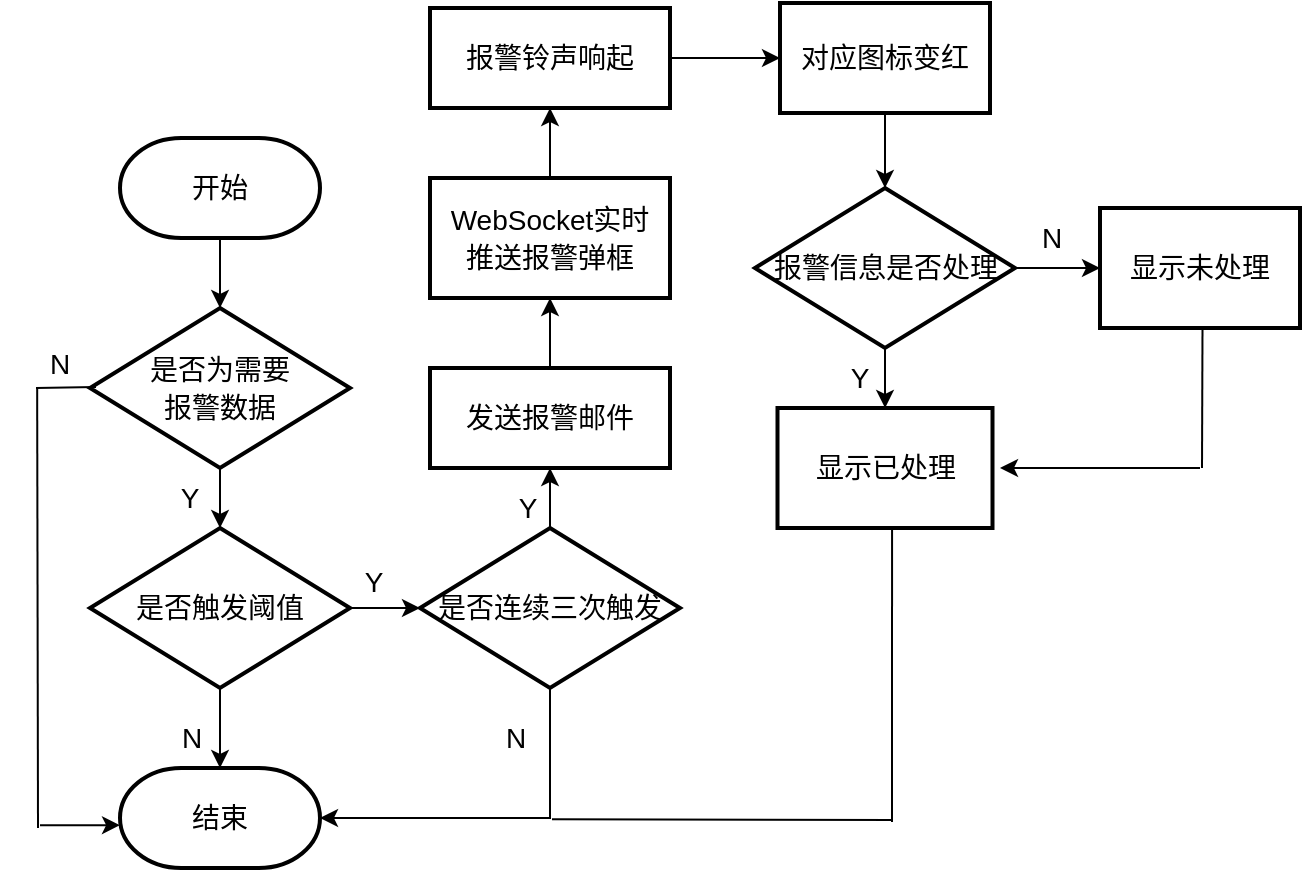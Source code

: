 <mxfile version="27.0.3">
  <diagram name="第 1 页" id="sS53NXLEoRzRVVWsUUTI">
    <mxGraphModel dx="1250" dy="688" grid="1" gridSize="10" guides="1" tooltips="1" connect="1" arrows="1" fold="1" page="1" pageScale="1" pageWidth="827" pageHeight="1169" math="0" shadow="0">
      <root>
        <mxCell id="0" />
        <mxCell id="1" parent="0" />
        <mxCell id="0e7CbPu21JDnjZyUHX5j-1" value="" style="edgeStyle=orthogonalEdgeStyle;rounded=0;orthogonalLoop=1;jettySize=auto;html=1;" edge="1" parent="1" source="_wLn5ls_Q7rBs55Hm41x-1" target="_wLn5ls_Q7rBs55Hm41x-4">
          <mxGeometry relative="1" as="geometry" />
        </mxCell>
        <mxCell id="_wLn5ls_Q7rBs55Hm41x-1" value="&lt;font style=&quot;font-size: 14px;&quot;&gt;开始&lt;/font&gt;" style="strokeWidth=2;html=1;shape=mxgraph.flowchart.terminator;whiteSpace=wrap;" parent="1" vertex="1">
          <mxGeometry x="180" y="335" width="100" height="50" as="geometry" />
        </mxCell>
        <mxCell id="_wLn5ls_Q7rBs55Hm41x-7" value="" style="edgeStyle=orthogonalEdgeStyle;rounded=0;orthogonalLoop=1;jettySize=auto;html=1;" parent="1" source="_wLn5ls_Q7rBs55Hm41x-4" target="_wLn5ls_Q7rBs55Hm41x-6" edge="1">
          <mxGeometry relative="1" as="geometry" />
        </mxCell>
        <mxCell id="_wLn5ls_Q7rBs55Hm41x-4" value="&lt;div style=&quot;line-height: 50%;&quot;&gt;&lt;p class=&quot;MsoNormal&quot;&gt;&lt;font style=&quot;font-size: 14px; line-height: 50%;&quot;&gt;是否为需要&lt;/font&gt;&lt;/p&gt;&lt;p class=&quot;MsoNormal&quot;&gt;&lt;font style=&quot;font-size: 14px; line-height: 50%;&quot;&gt;报警数据&lt;/font&gt;&lt;/p&gt;&lt;/div&gt;" style="rhombus;whiteSpace=wrap;html=1;strokeWidth=2;" parent="1" vertex="1">
          <mxGeometry x="165" y="420" width="130" height="80" as="geometry" />
        </mxCell>
        <mxCell id="_wLn5ls_Q7rBs55Hm41x-9" value="" style="edgeStyle=orthogonalEdgeStyle;rounded=0;orthogonalLoop=1;jettySize=auto;html=1;" parent="1" source="_wLn5ls_Q7rBs55Hm41x-6" target="_wLn5ls_Q7rBs55Hm41x-8" edge="1">
          <mxGeometry relative="1" as="geometry" />
        </mxCell>
        <mxCell id="_wLn5ls_Q7rBs55Hm41x-13" style="edgeStyle=orthogonalEdgeStyle;rounded=0;orthogonalLoop=1;jettySize=auto;html=1;" parent="1" source="_wLn5ls_Q7rBs55Hm41x-6" target="_wLn5ls_Q7rBs55Hm41x-12" edge="1">
          <mxGeometry relative="1" as="geometry" />
        </mxCell>
        <mxCell id="_wLn5ls_Q7rBs55Hm41x-6" value="&lt;p class=&quot;MsoNormal&quot;&gt;&lt;font face=&quot;Helvetica&quot; style=&quot;font-size: 14px;&quot;&gt;是否触发阈值&lt;/font&gt;&lt;/p&gt;" style="rhombus;whiteSpace=wrap;html=1;strokeWidth=2;" parent="1" vertex="1">
          <mxGeometry x="165" y="530" width="130" height="80" as="geometry" />
        </mxCell>
        <mxCell id="_wLn5ls_Q7rBs55Hm41x-23" value="" style="edgeStyle=orthogonalEdgeStyle;rounded=0;orthogonalLoop=1;jettySize=auto;html=1;" parent="1" source="_wLn5ls_Q7rBs55Hm41x-8" target="_wLn5ls_Q7rBs55Hm41x-22" edge="1">
          <mxGeometry relative="1" as="geometry" />
        </mxCell>
        <mxCell id="_wLn5ls_Q7rBs55Hm41x-8" value="&lt;p class=&quot;MsoNormal&quot;&gt;&lt;font style=&quot;font-size: 14px;&quot;&gt;是否连续三次触发&lt;/font&gt;&lt;/p&gt;" style="rhombus;whiteSpace=wrap;html=1;strokeWidth=2;" parent="1" vertex="1">
          <mxGeometry x="330" y="530" width="130" height="80" as="geometry" />
        </mxCell>
        <mxCell id="_wLn5ls_Q7rBs55Hm41x-12" value="&lt;font style=&quot;font-size: 14px;&quot;&gt;结束&lt;/font&gt;" style="strokeWidth=2;html=1;shape=mxgraph.flowchart.terminator;whiteSpace=wrap;" parent="1" vertex="1">
          <mxGeometry x="180" y="650" width="100" height="50" as="geometry" />
        </mxCell>
        <mxCell id="_wLn5ls_Q7rBs55Hm41x-14" style="edgeStyle=orthogonalEdgeStyle;rounded=0;orthogonalLoop=1;jettySize=auto;html=1;exitX=0.5;exitY=1;exitDx=0;exitDy=0;entryX=1;entryY=0.5;entryDx=0;entryDy=0;entryPerimeter=0;" parent="1" source="_wLn5ls_Q7rBs55Hm41x-8" target="_wLn5ls_Q7rBs55Hm41x-12" edge="1">
          <mxGeometry relative="1" as="geometry">
            <Array as="points">
              <mxPoint x="395" y="675" />
            </Array>
          </mxGeometry>
        </mxCell>
        <mxCell id="_wLn5ls_Q7rBs55Hm41x-19" value="" style="endArrow=none;html=1;rounded=0;" parent="1" edge="1">
          <mxGeometry width="50" height="50" relative="1" as="geometry">
            <mxPoint x="138" y="460" as="sourcePoint" />
            <mxPoint x="168" y="459.5" as="targetPoint" />
          </mxGeometry>
        </mxCell>
        <mxCell id="_wLn5ls_Q7rBs55Hm41x-20" value="" style="endArrow=none;html=1;rounded=0;" parent="1" edge="1">
          <mxGeometry width="50" height="50" relative="1" as="geometry">
            <mxPoint x="139" y="680" as="sourcePoint" />
            <mxPoint x="138.58" y="460" as="targetPoint" />
          </mxGeometry>
        </mxCell>
        <mxCell id="_wLn5ls_Q7rBs55Hm41x-21" value="" style="endArrow=classic;html=1;rounded=0;" parent="1" edge="1">
          <mxGeometry width="50" height="50" relative="1" as="geometry">
            <mxPoint x="140" y="678.58" as="sourcePoint" />
            <mxPoint x="180" y="678.58" as="targetPoint" />
          </mxGeometry>
        </mxCell>
        <mxCell id="_wLn5ls_Q7rBs55Hm41x-25" value="" style="edgeStyle=orthogonalEdgeStyle;rounded=0;orthogonalLoop=1;jettySize=auto;html=1;" parent="1" source="_wLn5ls_Q7rBs55Hm41x-22" target="_wLn5ls_Q7rBs55Hm41x-24" edge="1">
          <mxGeometry relative="1" as="geometry" />
        </mxCell>
        <mxCell id="_wLn5ls_Q7rBs55Hm41x-22" value="&lt;p class=&quot;MsoNormal&quot;&gt;&lt;font face=&quot;Helvetica&quot; style=&quot;font-size: 14px;&quot;&gt;发送报警邮件&lt;/font&gt;&lt;span style=&quot;mso-spacerun:&#39;yes&#39;;font-family:宋体;mso-ascii-font-family:Calibri;&lt;br/&gt;mso-hansi-font-family:Calibri;mso-bidi-font-family:&#39;Times New Roman&#39;;font-size:10.5pt;&lt;br/&gt;mso-font-kerning:1.0pt;&quot;&gt;&lt;/span&gt;&lt;/p&gt;" style="whiteSpace=wrap;html=1;strokeWidth=2;" parent="1" vertex="1">
          <mxGeometry x="335" y="450" width="120" height="50" as="geometry" />
        </mxCell>
        <mxCell id="_wLn5ls_Q7rBs55Hm41x-27" value="" style="edgeStyle=orthogonalEdgeStyle;rounded=0;orthogonalLoop=1;jettySize=auto;html=1;" parent="1" source="_wLn5ls_Q7rBs55Hm41x-24" target="_wLn5ls_Q7rBs55Hm41x-26" edge="1">
          <mxGeometry relative="1" as="geometry" />
        </mxCell>
        <mxCell id="_wLn5ls_Q7rBs55Hm41x-24" value="&lt;div style=&quot;line-height: 50%;&quot;&gt;&lt;p class=&quot;MsoNormal&quot;&gt;&lt;font style=&quot;font-size: 14px; line-height: 50%;&quot; face=&quot;Helvetica&quot;&gt;&lt;font&gt;WebSocket&lt;/font&gt;&lt;font&gt;实时&lt;/font&gt;&lt;/font&gt;&lt;/p&gt;&lt;p class=&quot;MsoNormal&quot;&gt;&lt;font face=&quot;Helvetica&quot;&gt;&lt;font style=&quot;font-size: 14px; line-height: 50%;&quot;&gt;推送报警弹框&lt;/font&gt;&lt;/font&gt;&lt;/p&gt;&lt;/div&gt;" style="whiteSpace=wrap;html=1;strokeWidth=2;" parent="1" vertex="1">
          <mxGeometry x="335" y="355" width="120" height="60" as="geometry" />
        </mxCell>
        <mxCell id="_wLn5ls_Q7rBs55Hm41x-29" value="" style="edgeStyle=orthogonalEdgeStyle;rounded=0;orthogonalLoop=1;jettySize=auto;html=1;" parent="1" source="_wLn5ls_Q7rBs55Hm41x-26" target="_wLn5ls_Q7rBs55Hm41x-28" edge="1">
          <mxGeometry relative="1" as="geometry" />
        </mxCell>
        <mxCell id="_wLn5ls_Q7rBs55Hm41x-26" value="&lt;p class=&quot;MsoNormal&quot;&gt;&lt;font face=&quot;Helvetica&quot; style=&quot;font-size: 14px;&quot;&gt;报警铃声响起&lt;/font&gt;&lt;/p&gt;" style="whiteSpace=wrap;html=1;strokeWidth=2;" parent="1" vertex="1">
          <mxGeometry x="335" y="270" width="120" height="50" as="geometry" />
        </mxCell>
        <mxCell id="_wLn5ls_Q7rBs55Hm41x-31" value="" style="edgeStyle=orthogonalEdgeStyle;rounded=0;orthogonalLoop=1;jettySize=auto;html=1;" parent="1" source="_wLn5ls_Q7rBs55Hm41x-28" target="_wLn5ls_Q7rBs55Hm41x-30" edge="1">
          <mxGeometry relative="1" as="geometry" />
        </mxCell>
        <mxCell id="_wLn5ls_Q7rBs55Hm41x-28" value="&lt;p class=&quot;MsoNormal&quot;&gt;&lt;font style=&quot;font-size: 14px;&quot;&gt;对应图标变红&lt;/font&gt;&lt;/p&gt;" style="whiteSpace=wrap;html=1;strokeWidth=2;" parent="1" vertex="1">
          <mxGeometry x="510" y="267.5" width="105" height="55" as="geometry" />
        </mxCell>
        <mxCell id="_wLn5ls_Q7rBs55Hm41x-33" value="" style="edgeStyle=orthogonalEdgeStyle;rounded=0;orthogonalLoop=1;jettySize=auto;html=1;" parent="1" source="_wLn5ls_Q7rBs55Hm41x-30" target="_wLn5ls_Q7rBs55Hm41x-32" edge="1">
          <mxGeometry relative="1" as="geometry" />
        </mxCell>
        <mxCell id="_wLn5ls_Q7rBs55Hm41x-35" value="" style="edgeStyle=orthogonalEdgeStyle;rounded=0;orthogonalLoop=1;jettySize=auto;html=1;" parent="1" source="_wLn5ls_Q7rBs55Hm41x-30" target="_wLn5ls_Q7rBs55Hm41x-34" edge="1">
          <mxGeometry relative="1" as="geometry" />
        </mxCell>
        <mxCell id="_wLn5ls_Q7rBs55Hm41x-30" value="&lt;p class=&quot;MsoNormal&quot;&gt;&lt;font face=&quot;Helvetica&quot; style=&quot;font-size: 14px;&quot;&gt;报警信息是否处理&lt;/font&gt;&lt;/p&gt;" style="rhombus;whiteSpace=wrap;html=1;strokeWidth=2;" parent="1" vertex="1">
          <mxGeometry x="497.5" y="360" width="130" height="80" as="geometry" />
        </mxCell>
        <mxCell id="_wLn5ls_Q7rBs55Hm41x-32" value="&lt;p class=&quot;MsoNormal&quot;&gt;&lt;font face=&quot;Helvetica&quot; style=&quot;font-size: 14px;&quot;&gt;显示已处理&lt;/font&gt;&lt;/p&gt;" style="whiteSpace=wrap;html=1;strokeWidth=2;" parent="1" vertex="1">
          <mxGeometry x="508.75" y="470" width="107.5" height="60" as="geometry" />
        </mxCell>
        <mxCell id="_wLn5ls_Q7rBs55Hm41x-34" value="&lt;p class=&quot;MsoNormal&quot;&gt;&lt;font face=&quot;Helvetica&quot; style=&quot;font-size: 14px;&quot;&gt;显示未处理&lt;/font&gt;&lt;span style=&quot;mso-spacerun:&#39;yes&#39;;font-family:宋体;mso-ascii-font-family:Calibri;&lt;br/&gt;mso-hansi-font-family:Calibri;mso-bidi-font-family:&#39;Times New Roman&#39;;font-size:10.5pt;&lt;br/&gt;mso-font-kerning:1.0pt;&quot;&gt;&lt;/span&gt;&lt;/p&gt;" style="whiteSpace=wrap;html=1;strokeWidth=2;" parent="1" vertex="1">
          <mxGeometry x="670" y="370" width="100" height="60" as="geometry" />
        </mxCell>
        <mxCell id="_wLn5ls_Q7rBs55Hm41x-36" value="" style="endArrow=none;html=1;rounded=0;entryX=0.5;entryY=1;entryDx=0;entryDy=0;" parent="1" edge="1">
          <mxGeometry width="50" height="50" relative="1" as="geometry">
            <mxPoint x="721" y="500" as="sourcePoint" />
            <mxPoint x="721.25" y="430" as="targetPoint" />
          </mxGeometry>
        </mxCell>
        <mxCell id="_wLn5ls_Q7rBs55Hm41x-37" value="" style="endArrow=classic;html=1;rounded=0;" parent="1" edge="1">
          <mxGeometry width="50" height="50" relative="1" as="geometry">
            <mxPoint x="720" y="500" as="sourcePoint" />
            <mxPoint x="620" y="500" as="targetPoint" />
          </mxGeometry>
        </mxCell>
        <mxCell id="_wLn5ls_Q7rBs55Hm41x-39" value="" style="endArrow=none;html=1;rounded=0;entryX=0.57;entryY=1;entryDx=0;entryDy=0;entryPerimeter=0;" parent="1" edge="1">
          <mxGeometry width="50" height="50" relative="1" as="geometry">
            <mxPoint x="566" y="677" as="sourcePoint" />
            <mxPoint x="566.025" y="530" as="targetPoint" />
          </mxGeometry>
        </mxCell>
        <mxCell id="_wLn5ls_Q7rBs55Hm41x-41" value="" style="endArrow=none;html=1;rounded=0;" parent="1" edge="1">
          <mxGeometry width="50" height="50" relative="1" as="geometry">
            <mxPoint x="396" y="675.58" as="sourcePoint" />
            <mxPoint x="566" y="676" as="targetPoint" />
          </mxGeometry>
        </mxCell>
        <mxCell id="_wLn5ls_Q7rBs55Hm41x-42" value="&lt;font style=&quot;font-size: 14px;&quot;&gt;Y&lt;/font&gt;" style="text;html=1;align=center;verticalAlign=middle;whiteSpace=wrap;rounded=0;" parent="1" vertex="1">
          <mxGeometry x="185" y="500" width="60" height="30" as="geometry" />
        </mxCell>
        <mxCell id="_wLn5ls_Q7rBs55Hm41x-43" value="&lt;font style=&quot;font-size: 14px;&quot;&gt;N&lt;/font&gt;" style="text;html=1;align=center;verticalAlign=middle;whiteSpace=wrap;rounded=0;" parent="1" vertex="1">
          <mxGeometry x="120" y="433" width="60" height="30" as="geometry" />
        </mxCell>
        <mxCell id="_wLn5ls_Q7rBs55Hm41x-44" value="&lt;font style=&quot;font-size: 14px;&quot;&gt;N&lt;/font&gt;" style="text;html=1;align=center;verticalAlign=middle;whiteSpace=wrap;rounded=0;" parent="1" vertex="1">
          <mxGeometry x="186" y="620" width="60" height="30" as="geometry" />
        </mxCell>
        <mxCell id="_wLn5ls_Q7rBs55Hm41x-45" value="&lt;font style=&quot;font-size: 14px;&quot;&gt;Y&lt;/font&gt;" style="text;html=1;align=center;verticalAlign=middle;whiteSpace=wrap;rounded=0;" parent="1" vertex="1">
          <mxGeometry x="277" y="542" width="60" height="30" as="geometry" />
        </mxCell>
        <mxCell id="_wLn5ls_Q7rBs55Hm41x-46" value="&lt;font style=&quot;font-size: 14px;&quot;&gt;N&lt;/font&gt;" style="text;html=1;align=center;verticalAlign=middle;whiteSpace=wrap;rounded=0;" parent="1" vertex="1">
          <mxGeometry x="616.25" y="370" width="60" height="30" as="geometry" />
        </mxCell>
        <mxCell id="_wLn5ls_Q7rBs55Hm41x-47" value="&lt;font style=&quot;font-size: 14px;&quot;&gt;Y&lt;/font&gt;" style="text;html=1;align=center;verticalAlign=middle;whiteSpace=wrap;rounded=0;" parent="1" vertex="1">
          <mxGeometry x="354" y="505" width="60" height="30" as="geometry" />
        </mxCell>
        <mxCell id="_wLn5ls_Q7rBs55Hm41x-48" value="&lt;font style=&quot;font-size: 14px;&quot;&gt;N&lt;/font&gt;" style="text;html=1;align=center;verticalAlign=middle;whiteSpace=wrap;rounded=0;" parent="1" vertex="1">
          <mxGeometry x="348" y="620" width="60" height="30" as="geometry" />
        </mxCell>
        <mxCell id="_wLn5ls_Q7rBs55Hm41x-49" value="&lt;font style=&quot;font-size: 14px;&quot;&gt;Y&lt;/font&gt;" style="text;html=1;align=center;verticalAlign=middle;whiteSpace=wrap;rounded=0;" parent="1" vertex="1">
          <mxGeometry x="520" y="440" width="60" height="30" as="geometry" />
        </mxCell>
      </root>
    </mxGraphModel>
  </diagram>
</mxfile>
